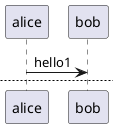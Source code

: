 {
  "sha1": "smu9h67zbziwk6om0gzdhe2kdww6wxw",
  "insertion": {
    "when": "2024-06-04T17:28:45.250Z",
    "user": "plantuml@gmail.com"
  }
}
@startuml file4
alice->bob:hello1
newpage
alice->bob:hello1
@enduml
